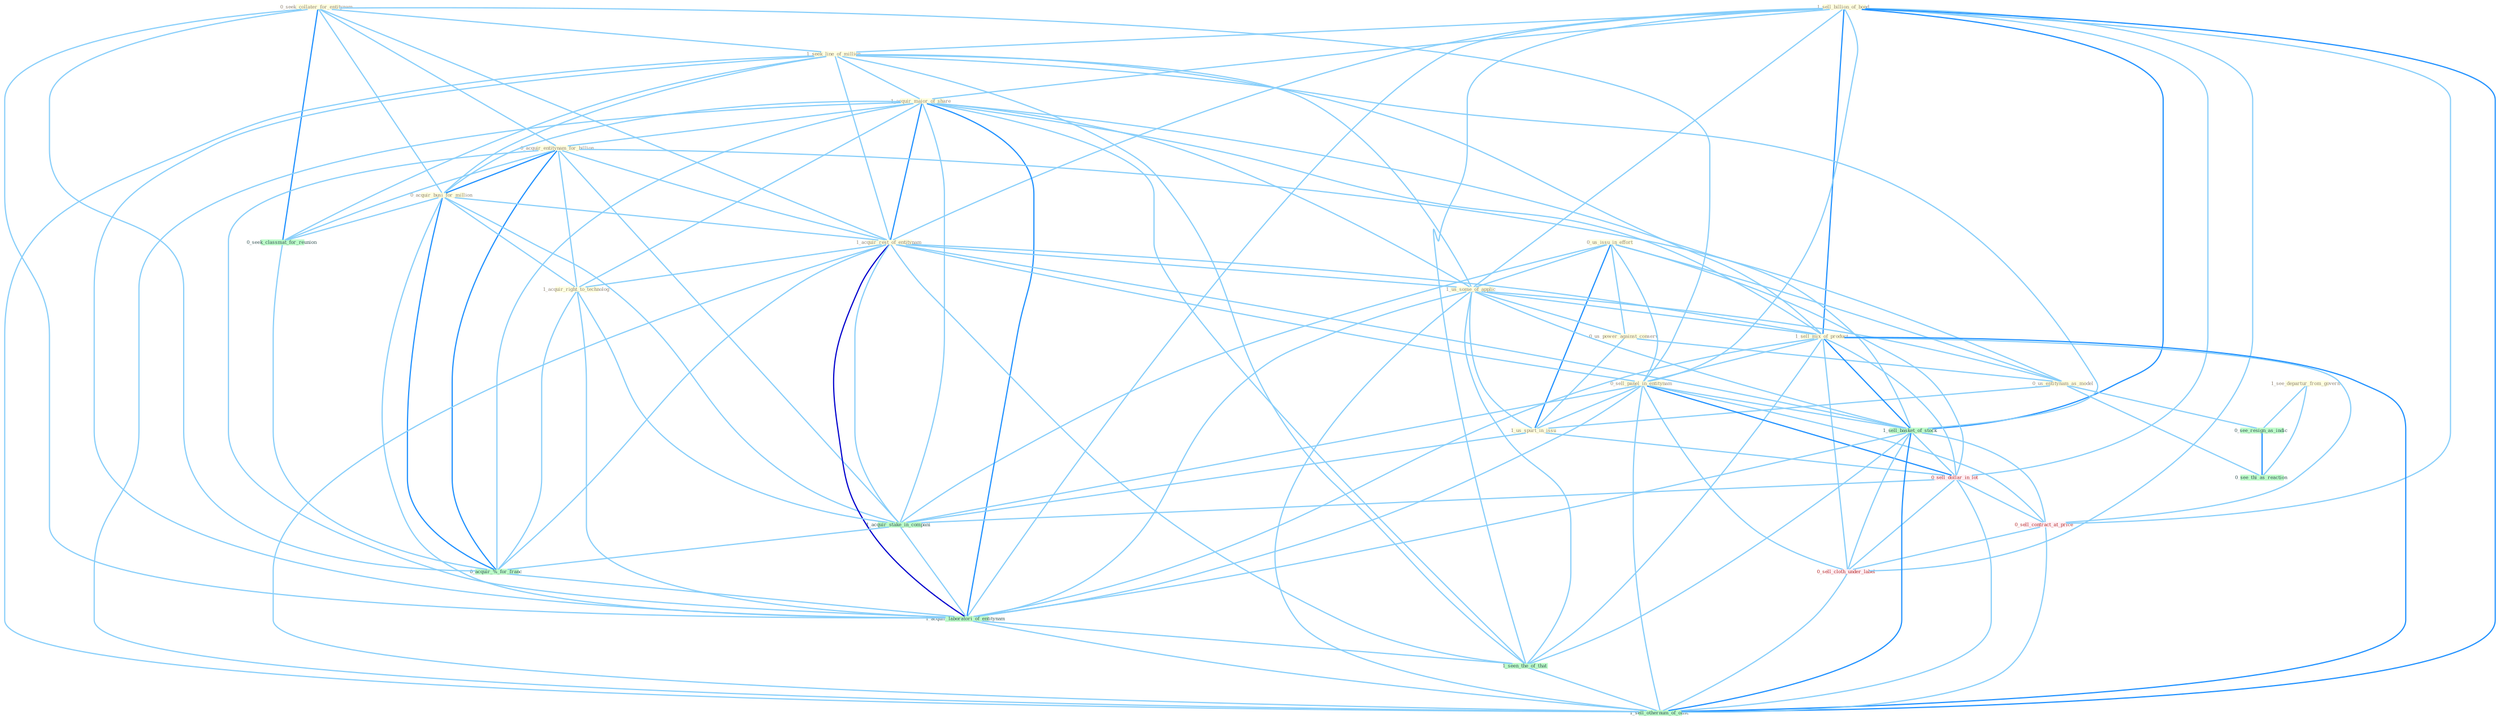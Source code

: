 Graph G{ 
    node
    [shape=polygon,style=filled,width=.5,height=.06,color="#BDFCC9",fixedsize=true,fontsize=4,
    fontcolor="#2f4f4f"];
    {node
    [color="#ffffe0", fontcolor="#8b7d6b"] "0_seek_collater_for_entitynam " "1_sell_billion_of_bond " "0_us_issu_in_effort " "1_seek_line_of_million " "1_acquir_major_of_share " "0_acquir_entitynam_for_billion " "0_acquir_busi_for_million " "1_acquir_rest_of_entitynam " "1_us_some_of_applic " "0_us_power_against_conserv " "1_acquir_right_to_technolog " "0_us_entitynam_as_model " "1_see_departur_from_govern " "1_sell_mix_of_product " "0_sell_panel_in_entitynam " "1_us_spurt_in_issu "}
{node [color="#fff0f5", fontcolor="#b22222"] "0_sell_dollar_in_lot " "0_sell_contract_at_price " "0_sell_cloth_under_label "}
edge [color="#B0E2FF"];

	"0_seek_collater_for_entitynam " -- "1_seek_line_of_million " [w="1", color="#87cefa" ];
	"0_seek_collater_for_entitynam " -- "0_acquir_entitynam_for_billion " [w="1", color="#87cefa" ];
	"0_seek_collater_for_entitynam " -- "0_acquir_busi_for_million " [w="1", color="#87cefa" ];
	"0_seek_collater_for_entitynam " -- "1_acquir_rest_of_entitynam " [w="1", color="#87cefa" ];
	"0_seek_collater_for_entitynam " -- "0_sell_panel_in_entitynam " [w="1", color="#87cefa" ];
	"0_seek_collater_for_entitynam " -- "0_seek_classmat_for_reunion " [w="2", color="#1e90ff" , len=0.8];
	"0_seek_collater_for_entitynam " -- "0_acquir_%_for_franc " [w="1", color="#87cefa" ];
	"0_seek_collater_for_entitynam " -- "1_acquir_laboratori_of_entitynam " [w="1", color="#87cefa" ];
	"1_sell_billion_of_bond " -- "1_seek_line_of_million " [w="1", color="#87cefa" ];
	"1_sell_billion_of_bond " -- "1_acquir_major_of_share " [w="1", color="#87cefa" ];
	"1_sell_billion_of_bond " -- "1_acquir_rest_of_entitynam " [w="1", color="#87cefa" ];
	"1_sell_billion_of_bond " -- "1_us_some_of_applic " [w="1", color="#87cefa" ];
	"1_sell_billion_of_bond " -- "1_sell_mix_of_product " [w="2", color="#1e90ff" , len=0.8];
	"1_sell_billion_of_bond " -- "0_sell_panel_in_entitynam " [w="1", color="#87cefa" ];
	"1_sell_billion_of_bond " -- "1_sell_basket_of_stock " [w="2", color="#1e90ff" , len=0.8];
	"1_sell_billion_of_bond " -- "0_sell_dollar_in_lot " [w="1", color="#87cefa" ];
	"1_sell_billion_of_bond " -- "0_sell_contract_at_price " [w="1", color="#87cefa" ];
	"1_sell_billion_of_bond " -- "1_acquir_laboratori_of_entitynam " [w="1", color="#87cefa" ];
	"1_sell_billion_of_bond " -- "0_sell_cloth_under_label " [w="1", color="#87cefa" ];
	"1_sell_billion_of_bond " -- "1_seen_the_of_that " [w="1", color="#87cefa" ];
	"1_sell_billion_of_bond " -- "1_sell_othernum_of_offic " [w="2", color="#1e90ff" , len=0.8];
	"0_us_issu_in_effort " -- "1_us_some_of_applic " [w="1", color="#87cefa" ];
	"0_us_issu_in_effort " -- "0_us_power_against_conserv " [w="1", color="#87cefa" ];
	"0_us_issu_in_effort " -- "0_us_entitynam_as_model " [w="1", color="#87cefa" ];
	"0_us_issu_in_effort " -- "0_sell_panel_in_entitynam " [w="1", color="#87cefa" ];
	"0_us_issu_in_effort " -- "1_us_spurt_in_issu " [w="2", color="#1e90ff" , len=0.8];
	"0_us_issu_in_effort " -- "0_sell_dollar_in_lot " [w="1", color="#87cefa" ];
	"0_us_issu_in_effort " -- "1_acquir_stake_in_compani " [w="1", color="#87cefa" ];
	"1_seek_line_of_million " -- "1_acquir_major_of_share " [w="1", color="#87cefa" ];
	"1_seek_line_of_million " -- "0_acquir_busi_for_million " [w="1", color="#87cefa" ];
	"1_seek_line_of_million " -- "1_acquir_rest_of_entitynam " [w="1", color="#87cefa" ];
	"1_seek_line_of_million " -- "1_us_some_of_applic " [w="1", color="#87cefa" ];
	"1_seek_line_of_million " -- "1_sell_mix_of_product " [w="1", color="#87cefa" ];
	"1_seek_line_of_million " -- "0_seek_classmat_for_reunion " [w="1", color="#87cefa" ];
	"1_seek_line_of_million " -- "1_sell_basket_of_stock " [w="1", color="#87cefa" ];
	"1_seek_line_of_million " -- "1_acquir_laboratori_of_entitynam " [w="1", color="#87cefa" ];
	"1_seek_line_of_million " -- "1_seen_the_of_that " [w="1", color="#87cefa" ];
	"1_seek_line_of_million " -- "1_sell_othernum_of_offic " [w="1", color="#87cefa" ];
	"1_acquir_major_of_share " -- "0_acquir_entitynam_for_billion " [w="1", color="#87cefa" ];
	"1_acquir_major_of_share " -- "0_acquir_busi_for_million " [w="1", color="#87cefa" ];
	"1_acquir_major_of_share " -- "1_acquir_rest_of_entitynam " [w="2", color="#1e90ff" , len=0.8];
	"1_acquir_major_of_share " -- "1_us_some_of_applic " [w="1", color="#87cefa" ];
	"1_acquir_major_of_share " -- "1_acquir_right_to_technolog " [w="1", color="#87cefa" ];
	"1_acquir_major_of_share " -- "1_sell_mix_of_product " [w="1", color="#87cefa" ];
	"1_acquir_major_of_share " -- "1_sell_basket_of_stock " [w="1", color="#87cefa" ];
	"1_acquir_major_of_share " -- "1_acquir_stake_in_compani " [w="1", color="#87cefa" ];
	"1_acquir_major_of_share " -- "0_acquir_%_for_franc " [w="1", color="#87cefa" ];
	"1_acquir_major_of_share " -- "1_acquir_laboratori_of_entitynam " [w="2", color="#1e90ff" , len=0.8];
	"1_acquir_major_of_share " -- "1_seen_the_of_that " [w="1", color="#87cefa" ];
	"1_acquir_major_of_share " -- "1_sell_othernum_of_offic " [w="1", color="#87cefa" ];
	"0_acquir_entitynam_for_billion " -- "0_acquir_busi_for_million " [w="2", color="#1e90ff" , len=0.8];
	"0_acquir_entitynam_for_billion " -- "1_acquir_rest_of_entitynam " [w="1", color="#87cefa" ];
	"0_acquir_entitynam_for_billion " -- "1_acquir_right_to_technolog " [w="1", color="#87cefa" ];
	"0_acquir_entitynam_for_billion " -- "0_us_entitynam_as_model " [w="1", color="#87cefa" ];
	"0_acquir_entitynam_for_billion " -- "0_seek_classmat_for_reunion " [w="1", color="#87cefa" ];
	"0_acquir_entitynam_for_billion " -- "1_acquir_stake_in_compani " [w="1", color="#87cefa" ];
	"0_acquir_entitynam_for_billion " -- "0_acquir_%_for_franc " [w="2", color="#1e90ff" , len=0.8];
	"0_acquir_entitynam_for_billion " -- "1_acquir_laboratori_of_entitynam " [w="1", color="#87cefa" ];
	"0_acquir_busi_for_million " -- "1_acquir_rest_of_entitynam " [w="1", color="#87cefa" ];
	"0_acquir_busi_for_million " -- "1_acquir_right_to_technolog " [w="1", color="#87cefa" ];
	"0_acquir_busi_for_million " -- "0_seek_classmat_for_reunion " [w="1", color="#87cefa" ];
	"0_acquir_busi_for_million " -- "1_acquir_stake_in_compani " [w="1", color="#87cefa" ];
	"0_acquir_busi_for_million " -- "0_acquir_%_for_franc " [w="2", color="#1e90ff" , len=0.8];
	"0_acquir_busi_for_million " -- "1_acquir_laboratori_of_entitynam " [w="1", color="#87cefa" ];
	"1_acquir_rest_of_entitynam " -- "1_us_some_of_applic " [w="1", color="#87cefa" ];
	"1_acquir_rest_of_entitynam " -- "1_acquir_right_to_technolog " [w="1", color="#87cefa" ];
	"1_acquir_rest_of_entitynam " -- "1_sell_mix_of_product " [w="1", color="#87cefa" ];
	"1_acquir_rest_of_entitynam " -- "0_sell_panel_in_entitynam " [w="1", color="#87cefa" ];
	"1_acquir_rest_of_entitynam " -- "1_sell_basket_of_stock " [w="1", color="#87cefa" ];
	"1_acquir_rest_of_entitynam " -- "1_acquir_stake_in_compani " [w="1", color="#87cefa" ];
	"1_acquir_rest_of_entitynam " -- "0_acquir_%_for_franc " [w="1", color="#87cefa" ];
	"1_acquir_rest_of_entitynam " -- "1_acquir_laboratori_of_entitynam " [w="3", color="#0000cd" , len=0.6];
	"1_acquir_rest_of_entitynam " -- "1_seen_the_of_that " [w="1", color="#87cefa" ];
	"1_acquir_rest_of_entitynam " -- "1_sell_othernum_of_offic " [w="1", color="#87cefa" ];
	"1_us_some_of_applic " -- "0_us_power_against_conserv " [w="1", color="#87cefa" ];
	"1_us_some_of_applic " -- "0_us_entitynam_as_model " [w="1", color="#87cefa" ];
	"1_us_some_of_applic " -- "1_sell_mix_of_product " [w="1", color="#87cefa" ];
	"1_us_some_of_applic " -- "1_us_spurt_in_issu " [w="1", color="#87cefa" ];
	"1_us_some_of_applic " -- "1_sell_basket_of_stock " [w="1", color="#87cefa" ];
	"1_us_some_of_applic " -- "1_acquir_laboratori_of_entitynam " [w="1", color="#87cefa" ];
	"1_us_some_of_applic " -- "1_seen_the_of_that " [w="1", color="#87cefa" ];
	"1_us_some_of_applic " -- "1_sell_othernum_of_offic " [w="1", color="#87cefa" ];
	"0_us_power_against_conserv " -- "0_us_entitynam_as_model " [w="1", color="#87cefa" ];
	"0_us_power_against_conserv " -- "1_us_spurt_in_issu " [w="1", color="#87cefa" ];
	"1_acquir_right_to_technolog " -- "1_acquir_stake_in_compani " [w="1", color="#87cefa" ];
	"1_acquir_right_to_technolog " -- "0_acquir_%_for_franc " [w="1", color="#87cefa" ];
	"1_acquir_right_to_technolog " -- "1_acquir_laboratori_of_entitynam " [w="1", color="#87cefa" ];
	"0_us_entitynam_as_model " -- "1_us_spurt_in_issu " [w="1", color="#87cefa" ];
	"0_us_entitynam_as_model " -- "0_see_resign_as_indic " [w="1", color="#87cefa" ];
	"0_us_entitynam_as_model " -- "0_see_thi_as_reaction " [w="1", color="#87cefa" ];
	"1_see_departur_from_govern " -- "0_see_resign_as_indic " [w="1", color="#87cefa" ];
	"1_see_departur_from_govern " -- "0_see_thi_as_reaction " [w="1", color="#87cefa" ];
	"1_sell_mix_of_product " -- "0_sell_panel_in_entitynam " [w="1", color="#87cefa" ];
	"1_sell_mix_of_product " -- "1_sell_basket_of_stock " [w="2", color="#1e90ff" , len=0.8];
	"1_sell_mix_of_product " -- "0_sell_dollar_in_lot " [w="1", color="#87cefa" ];
	"1_sell_mix_of_product " -- "0_sell_contract_at_price " [w="1", color="#87cefa" ];
	"1_sell_mix_of_product " -- "1_acquir_laboratori_of_entitynam " [w="1", color="#87cefa" ];
	"1_sell_mix_of_product " -- "0_sell_cloth_under_label " [w="1", color="#87cefa" ];
	"1_sell_mix_of_product " -- "1_seen_the_of_that " [w="1", color="#87cefa" ];
	"1_sell_mix_of_product " -- "1_sell_othernum_of_offic " [w="2", color="#1e90ff" , len=0.8];
	"0_sell_panel_in_entitynam " -- "1_us_spurt_in_issu " [w="1", color="#87cefa" ];
	"0_sell_panel_in_entitynam " -- "1_sell_basket_of_stock " [w="1", color="#87cefa" ];
	"0_sell_panel_in_entitynam " -- "0_sell_dollar_in_lot " [w="2", color="#1e90ff" , len=0.8];
	"0_sell_panel_in_entitynam " -- "1_acquir_stake_in_compani " [w="1", color="#87cefa" ];
	"0_sell_panel_in_entitynam " -- "0_sell_contract_at_price " [w="1", color="#87cefa" ];
	"0_sell_panel_in_entitynam " -- "1_acquir_laboratori_of_entitynam " [w="1", color="#87cefa" ];
	"0_sell_panel_in_entitynam " -- "0_sell_cloth_under_label " [w="1", color="#87cefa" ];
	"0_sell_panel_in_entitynam " -- "1_sell_othernum_of_offic " [w="1", color="#87cefa" ];
	"1_us_spurt_in_issu " -- "0_sell_dollar_in_lot " [w="1", color="#87cefa" ];
	"1_us_spurt_in_issu " -- "1_acquir_stake_in_compani " [w="1", color="#87cefa" ];
	"0_seek_classmat_for_reunion " -- "0_acquir_%_for_franc " [w="1", color="#87cefa" ];
	"1_sell_basket_of_stock " -- "0_sell_dollar_in_lot " [w="1", color="#87cefa" ];
	"1_sell_basket_of_stock " -- "0_sell_contract_at_price " [w="1", color="#87cefa" ];
	"1_sell_basket_of_stock " -- "1_acquir_laboratori_of_entitynam " [w="1", color="#87cefa" ];
	"1_sell_basket_of_stock " -- "0_sell_cloth_under_label " [w="1", color="#87cefa" ];
	"1_sell_basket_of_stock " -- "1_seen_the_of_that " [w="1", color="#87cefa" ];
	"1_sell_basket_of_stock " -- "1_sell_othernum_of_offic " [w="2", color="#1e90ff" , len=0.8];
	"0_sell_dollar_in_lot " -- "1_acquir_stake_in_compani " [w="1", color="#87cefa" ];
	"0_sell_dollar_in_lot " -- "0_sell_contract_at_price " [w="1", color="#87cefa" ];
	"0_sell_dollar_in_lot " -- "0_sell_cloth_under_label " [w="1", color="#87cefa" ];
	"0_sell_dollar_in_lot " -- "1_sell_othernum_of_offic " [w="1", color="#87cefa" ];
	"0_see_resign_as_indic " -- "0_see_thi_as_reaction " [w="2", color="#1e90ff" , len=0.8];
	"1_acquir_stake_in_compani " -- "0_acquir_%_for_franc " [w="1", color="#87cefa" ];
	"1_acquir_stake_in_compani " -- "1_acquir_laboratori_of_entitynam " [w="1", color="#87cefa" ];
	"0_acquir_%_for_franc " -- "1_acquir_laboratori_of_entitynam " [w="1", color="#87cefa" ];
	"0_sell_contract_at_price " -- "0_sell_cloth_under_label " [w="1", color="#87cefa" ];
	"0_sell_contract_at_price " -- "1_sell_othernum_of_offic " [w="1", color="#87cefa" ];
	"1_acquir_laboratori_of_entitynam " -- "1_seen_the_of_that " [w="1", color="#87cefa" ];
	"1_acquir_laboratori_of_entitynam " -- "1_sell_othernum_of_offic " [w="1", color="#87cefa" ];
	"0_sell_cloth_under_label " -- "1_sell_othernum_of_offic " [w="1", color="#87cefa" ];
	"1_seen_the_of_that " -- "1_sell_othernum_of_offic " [w="1", color="#87cefa" ];
}